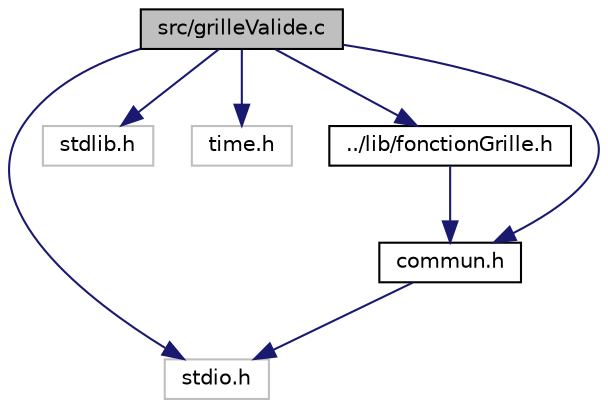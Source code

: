 digraph "src/grilleValide.c"
{
  edge [fontname="Helvetica",fontsize="10",labelfontname="Helvetica",labelfontsize="10"];
  node [fontname="Helvetica",fontsize="10",shape=record];
  Node0 [label="src/grilleValide.c",height=0.2,width=0.4,color="black", fillcolor="grey75", style="filled", fontcolor="black"];
  Node0 -> Node1 [color="midnightblue",fontsize="10",style="solid",fontname="Helvetica"];
  Node1 [label="stdio.h",height=0.2,width=0.4,color="grey75", fillcolor="white", style="filled"];
  Node0 -> Node2 [color="midnightblue",fontsize="10",style="solid",fontname="Helvetica"];
  Node2 [label="stdlib.h",height=0.2,width=0.4,color="grey75", fillcolor="white", style="filled"];
  Node0 -> Node3 [color="midnightblue",fontsize="10",style="solid",fontname="Helvetica"];
  Node3 [label="time.h",height=0.2,width=0.4,color="grey75", fillcolor="white", style="filled"];
  Node0 -> Node4 [color="midnightblue",fontsize="10",style="solid",fontname="Helvetica"];
  Node4 [label="../lib/fonctionGrille.h",height=0.2,width=0.4,color="black", fillcolor="white", style="filled",URL="$fonctionGrille_8h.html",tooltip="header contenant les prototype des fonctions utiles à la génération de la grille de jeu..."];
  Node4 -> Node5 [color="midnightblue",fontsize="10",style="solid",fontname="Helvetica"];
  Node5 [label="commun.h",height=0.2,width=0.4,color="black", fillcolor="white", style="filled",URL="$commun_8h.html",tooltip="header contenant les élément utiles aux autres fichier. "];
  Node5 -> Node1 [color="midnightblue",fontsize="10",style="solid",fontname="Helvetica"];
  Node0 -> Node5 [color="midnightblue",fontsize="10",style="solid",fontname="Helvetica"];
}
